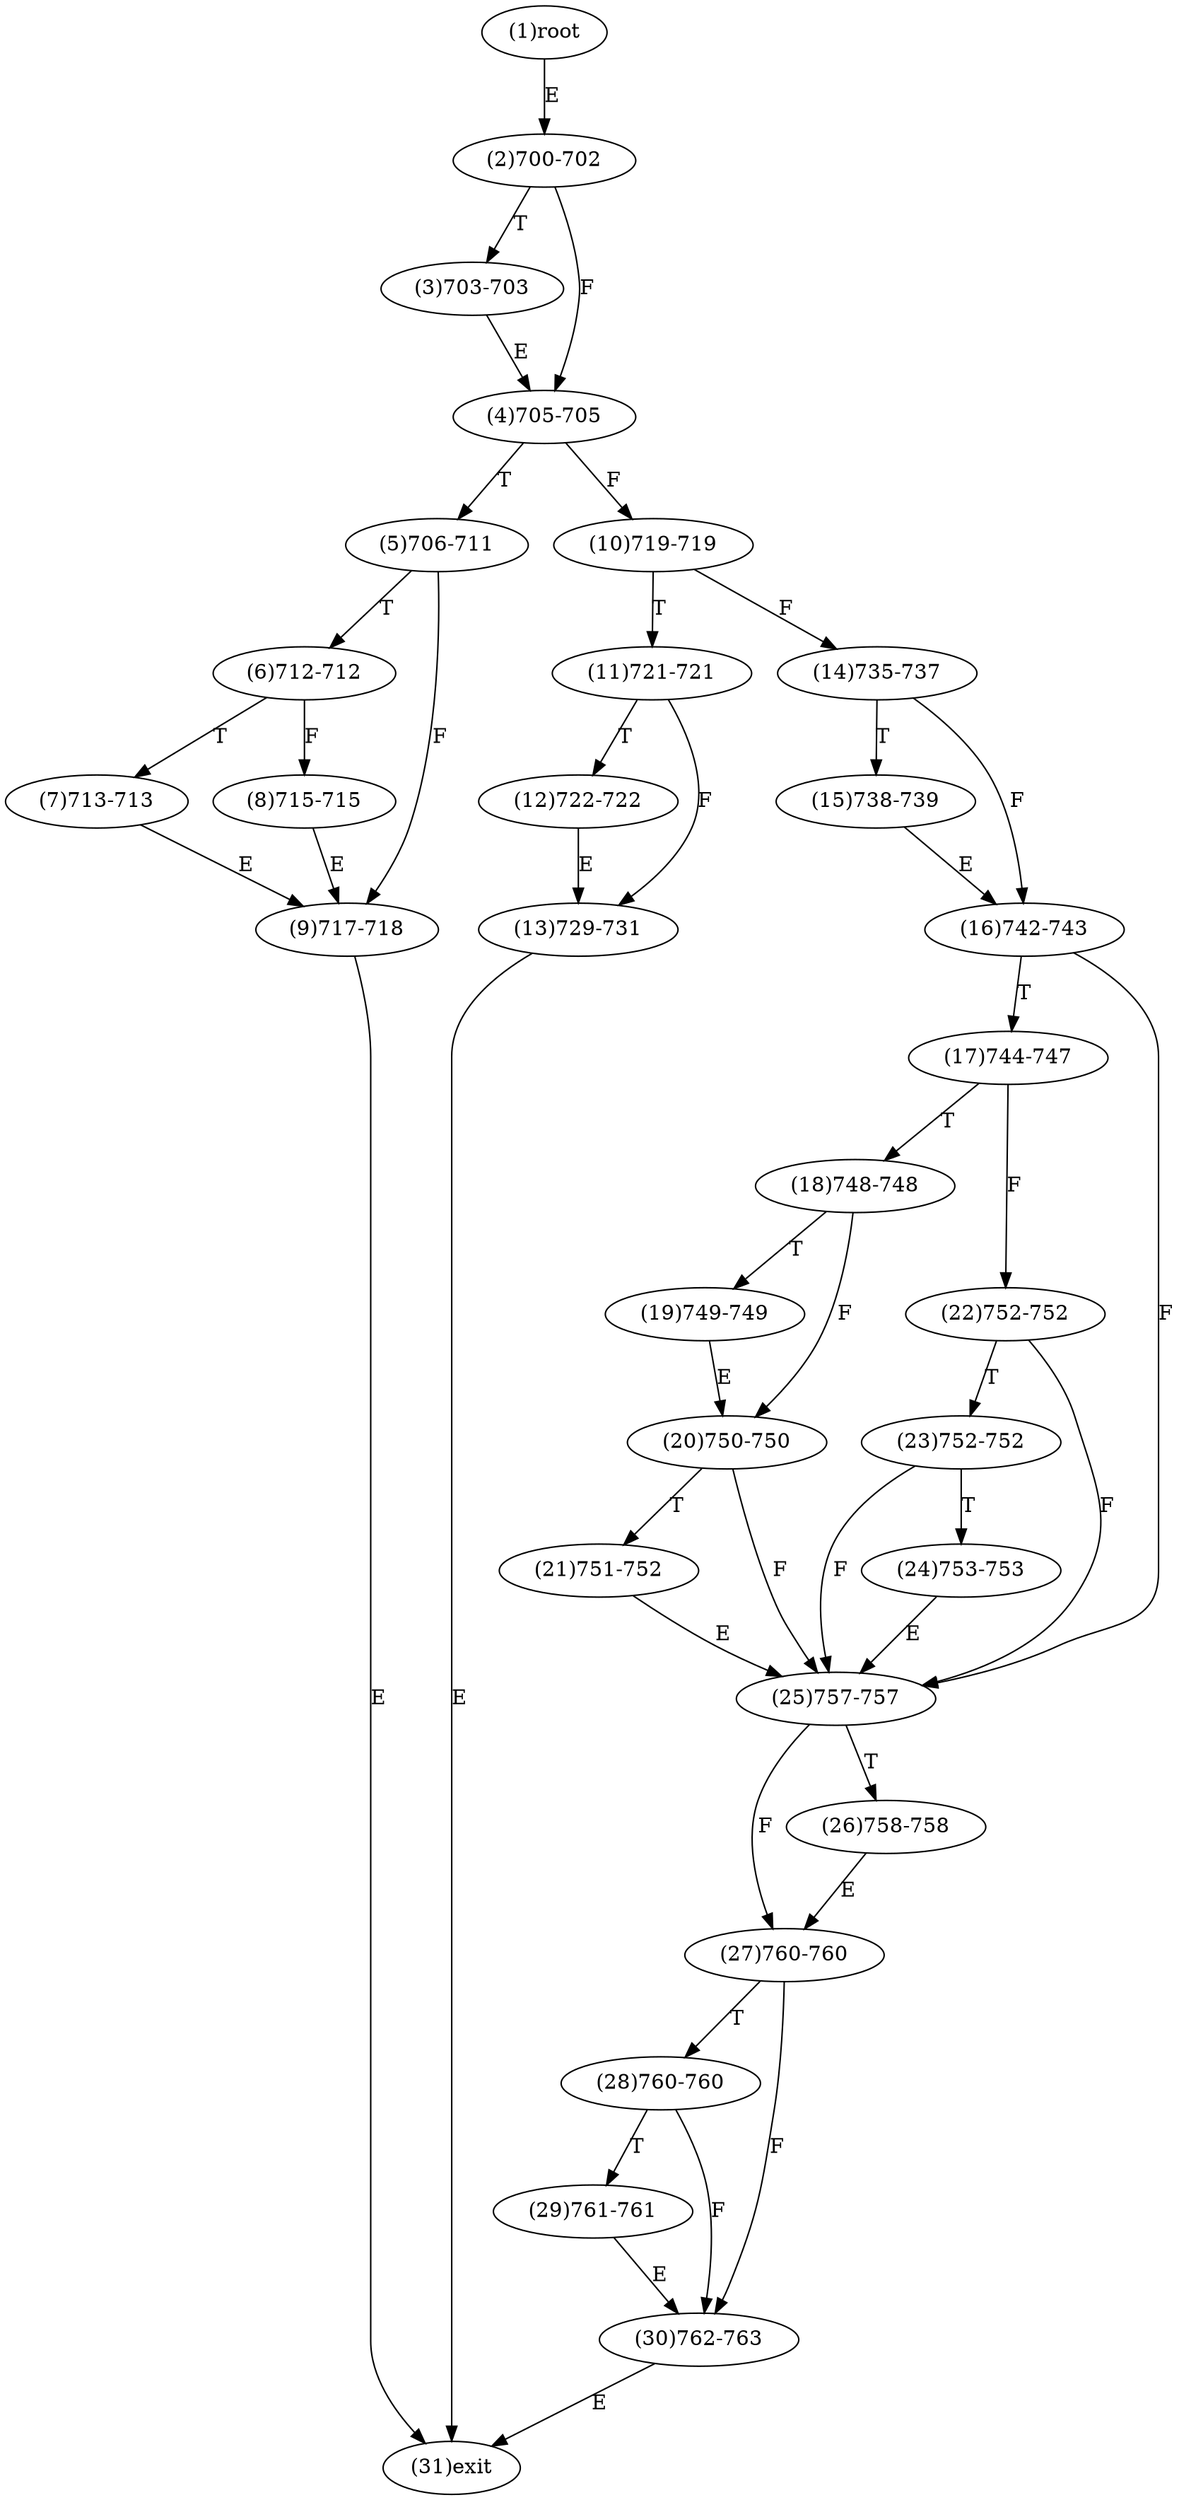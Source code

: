 digraph "" { 
1[ label="(1)root"];
2[ label="(2)700-702"];
3[ label="(3)703-703"];
4[ label="(4)705-705"];
5[ label="(5)706-711"];
6[ label="(6)712-712"];
7[ label="(7)713-713"];
8[ label="(8)715-715"];
9[ label="(9)717-718"];
10[ label="(10)719-719"];
11[ label="(11)721-721"];
12[ label="(12)722-722"];
13[ label="(13)729-731"];
14[ label="(14)735-737"];
15[ label="(15)738-739"];
17[ label="(17)744-747"];
16[ label="(16)742-743"];
19[ label="(19)749-749"];
18[ label="(18)748-748"];
21[ label="(21)751-752"];
20[ label="(20)750-750"];
23[ label="(23)752-752"];
22[ label="(22)752-752"];
25[ label="(25)757-757"];
24[ label="(24)753-753"];
27[ label="(27)760-760"];
26[ label="(26)758-758"];
29[ label="(29)761-761"];
28[ label="(28)760-760"];
31[ label="(31)exit"];
30[ label="(30)762-763"];
1->2[ label="E"];
2->4[ label="F"];
2->3[ label="T"];
3->4[ label="E"];
4->10[ label="F"];
4->5[ label="T"];
5->9[ label="F"];
5->6[ label="T"];
6->8[ label="F"];
6->7[ label="T"];
7->9[ label="E"];
8->9[ label="E"];
9->31[ label="E"];
10->14[ label="F"];
10->11[ label="T"];
11->13[ label="F"];
11->12[ label="T"];
12->13[ label="E"];
13->31[ label="E"];
14->16[ label="F"];
14->15[ label="T"];
15->16[ label="E"];
16->25[ label="F"];
16->17[ label="T"];
17->22[ label="F"];
17->18[ label="T"];
18->20[ label="F"];
18->19[ label="T"];
19->20[ label="E"];
20->25[ label="F"];
20->21[ label="T"];
21->25[ label="E"];
22->25[ label="F"];
22->23[ label="T"];
23->25[ label="F"];
23->24[ label="T"];
24->25[ label="E"];
25->27[ label="F"];
25->26[ label="T"];
26->27[ label="E"];
27->30[ label="F"];
27->28[ label="T"];
28->30[ label="F"];
28->29[ label="T"];
29->30[ label="E"];
30->31[ label="E"];
}